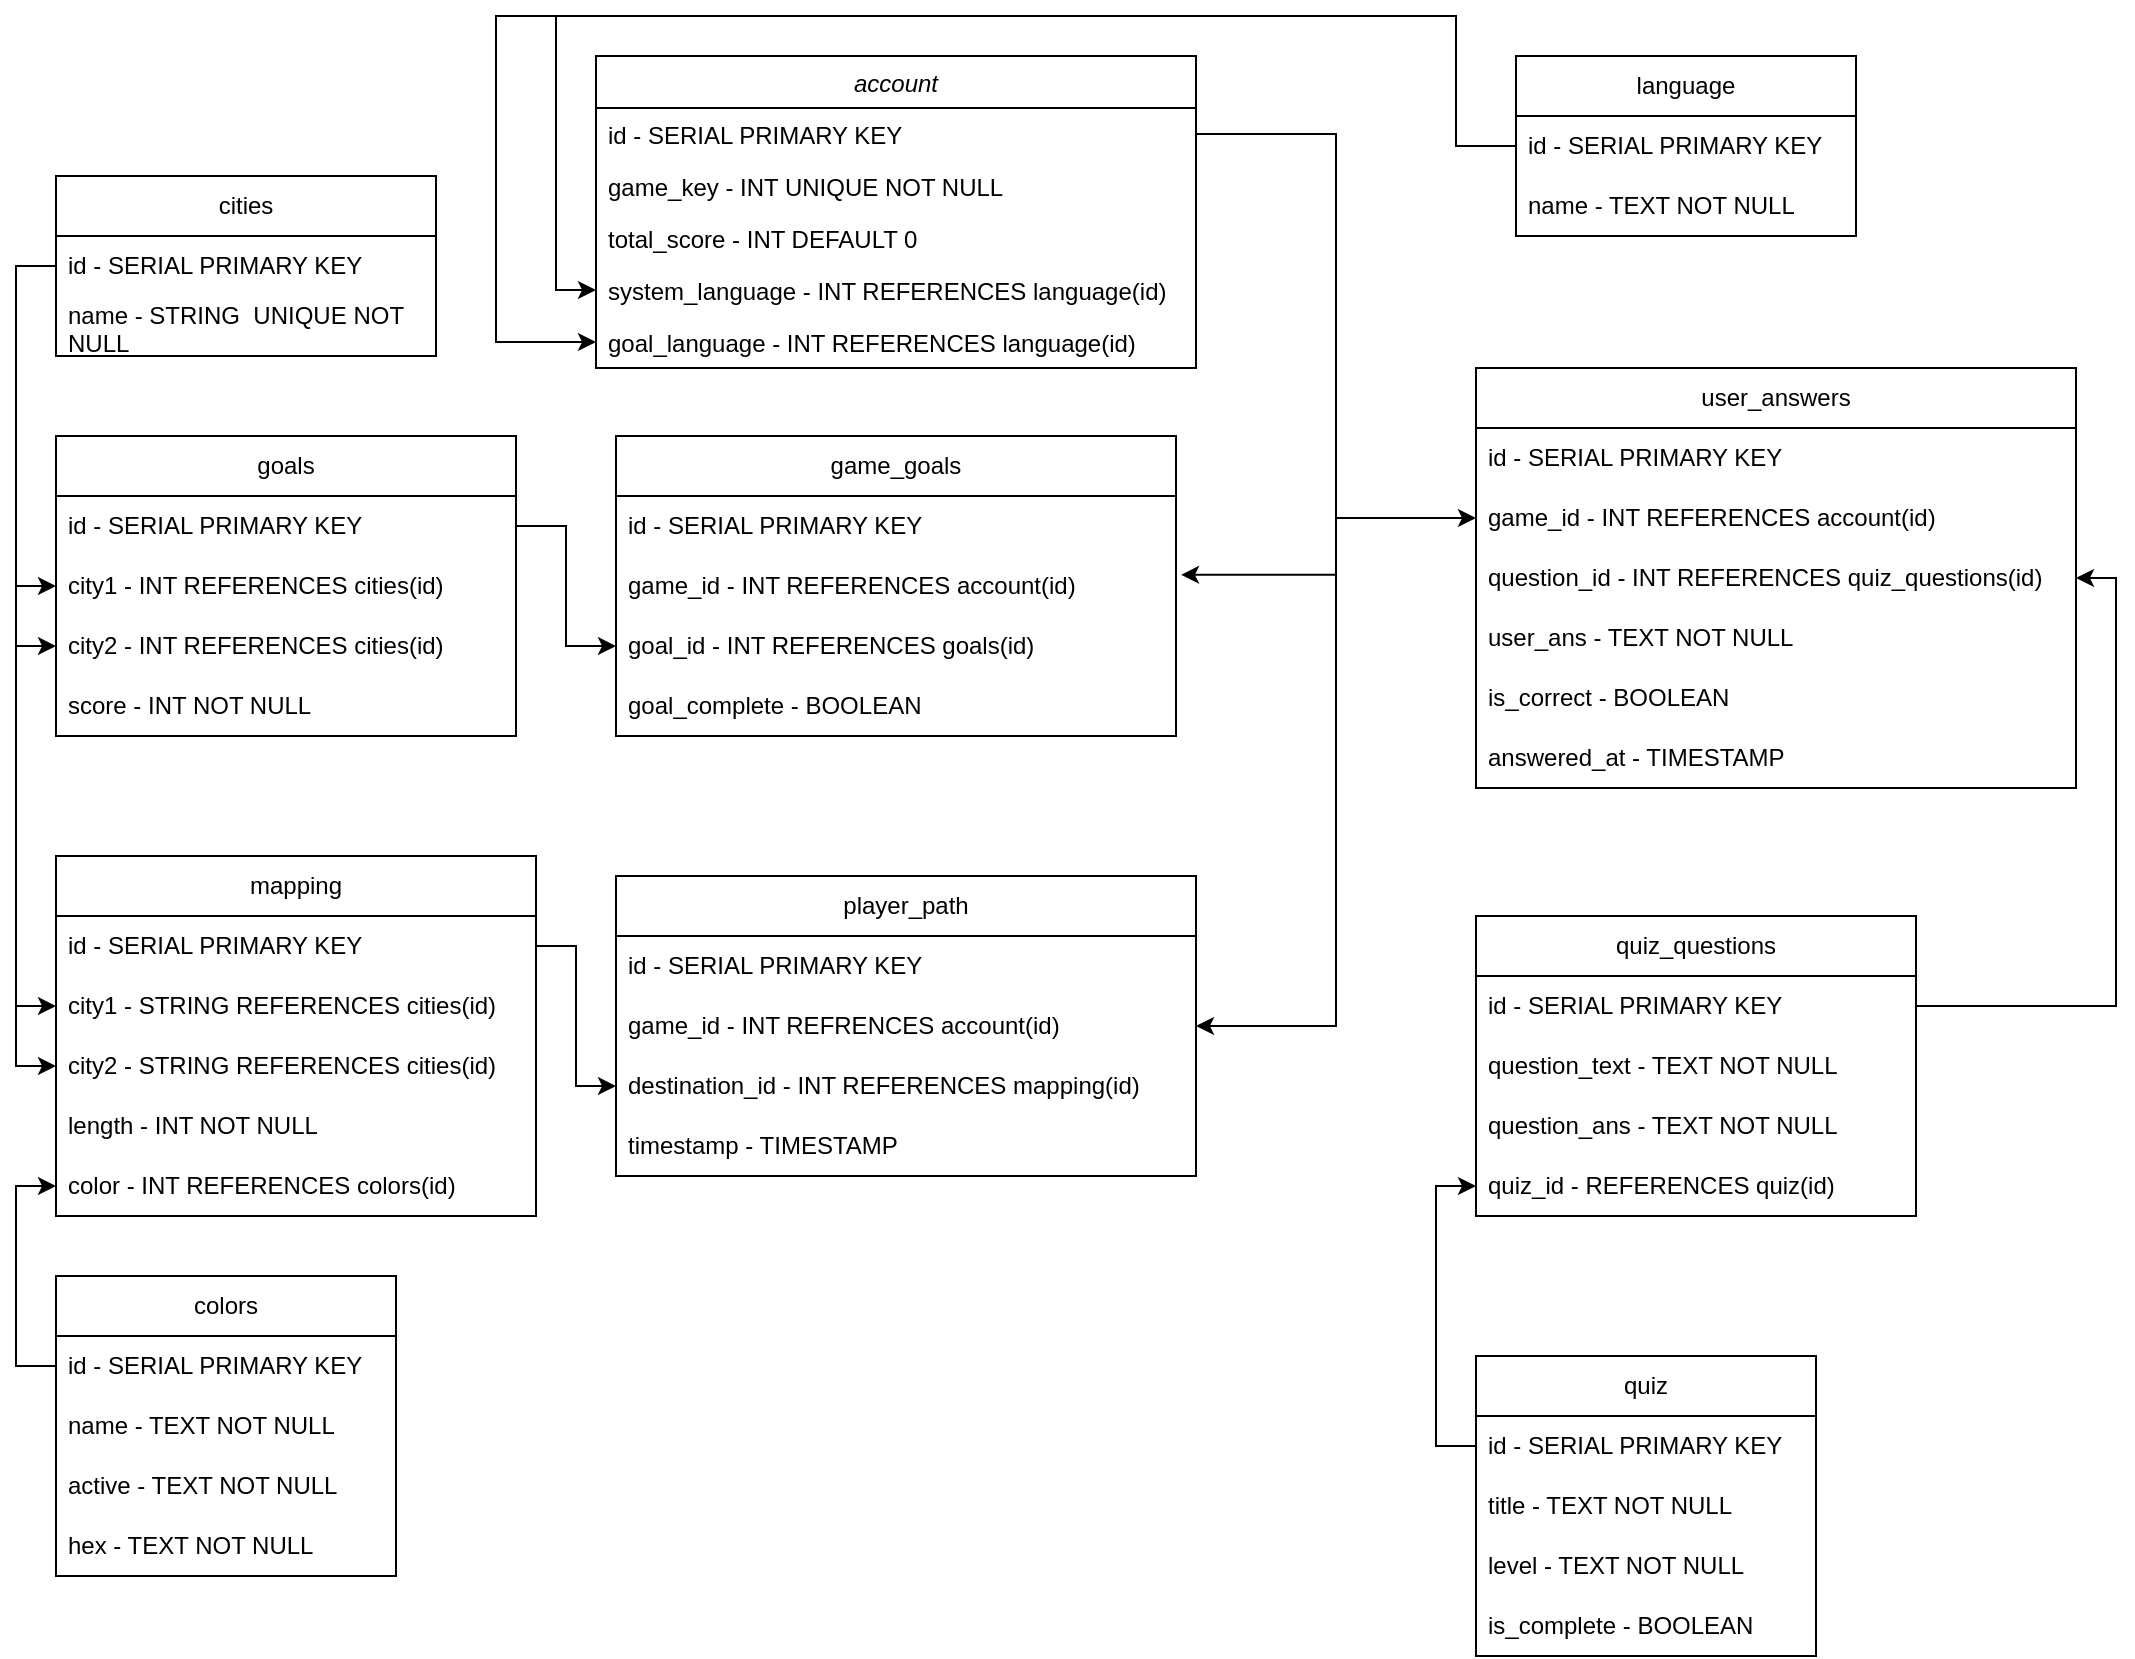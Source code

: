 <mxfile version="28.2.5">
  <diagram id="C5RBs43oDa-KdzZeNtuy" name="Page-1">
    <mxGraphModel dx="1215" dy="672" grid="1" gridSize="10" guides="1" tooltips="1" connect="1" arrows="1" fold="1" page="1" pageScale="1" pageWidth="1200" pageHeight="1169" math="0" shadow="0">
      <root>
        <mxCell id="WIyWlLk6GJQsqaUBKTNV-0" />
        <mxCell id="WIyWlLk6GJQsqaUBKTNV-1" parent="WIyWlLk6GJQsqaUBKTNV-0" />
        <mxCell id="zkfFHV4jXpPFQw0GAbJ--0" value="account&#xa;" style="swimlane;fontStyle=2;align=center;verticalAlign=top;childLayout=stackLayout;horizontal=1;startSize=26;horizontalStack=0;resizeParent=1;resizeLast=0;collapsible=1;marginBottom=0;rounded=0;shadow=0;strokeWidth=1;" parent="WIyWlLk6GJQsqaUBKTNV-1" vertex="1">
          <mxGeometry x="340" y="30" width="300" height="156" as="geometry">
            <mxRectangle x="230" y="140" width="160" height="26" as="alternateBounds" />
          </mxGeometry>
        </mxCell>
        <mxCell id="zkfFHV4jXpPFQw0GAbJ--1" value="id - SERIAL PRIMARY KEY" style="text;align=left;verticalAlign=top;spacingLeft=4;spacingRight=4;overflow=hidden;rotatable=0;points=[[0,0.5],[1,0.5]];portConstraint=eastwest;" parent="zkfFHV4jXpPFQw0GAbJ--0" vertex="1">
          <mxGeometry y="26" width="300" height="26" as="geometry" />
        </mxCell>
        <mxCell id="zkfFHV4jXpPFQw0GAbJ--2" value="game_key - INT UNIQUE NOT NULL " style="text;align=left;verticalAlign=top;spacingLeft=4;spacingRight=4;overflow=hidden;rotatable=0;points=[[0,0.5],[1,0.5]];portConstraint=eastwest;rounded=0;shadow=0;html=0;" parent="zkfFHV4jXpPFQw0GAbJ--0" vertex="1">
          <mxGeometry y="52" width="300" height="26" as="geometry" />
        </mxCell>
        <mxCell id="NQOYKawQRONFZC4zxhWt-35" value="total_score - INT DEFAULT 0" style="text;align=left;verticalAlign=top;spacingLeft=4;spacingRight=4;overflow=hidden;rotatable=0;points=[[0,0.5],[1,0.5]];portConstraint=eastwest;rounded=0;shadow=0;html=0;" parent="zkfFHV4jXpPFQw0GAbJ--0" vertex="1">
          <mxGeometry y="78" width="300" height="26" as="geometry" />
        </mxCell>
        <mxCell id="NQOYKawQRONFZC4zxhWt-42" value="system_language - INT REFERENCES language(id)" style="text;align=left;verticalAlign=top;spacingLeft=4;spacingRight=4;overflow=hidden;rotatable=0;points=[[0,0.5],[1,0.5]];portConstraint=eastwest;rounded=0;shadow=0;html=0;" parent="zkfFHV4jXpPFQw0GAbJ--0" vertex="1">
          <mxGeometry y="104" width="300" height="26" as="geometry" />
        </mxCell>
        <mxCell id="NQOYKawQRONFZC4zxhWt-43" value="goal_language - INT REFERENCES language(id)" style="text;align=left;verticalAlign=top;spacingLeft=4;spacingRight=4;overflow=hidden;rotatable=0;points=[[0,0.5],[1,0.5]];portConstraint=eastwest;rounded=0;shadow=0;html=0;" parent="zkfFHV4jXpPFQw0GAbJ--0" vertex="1">
          <mxGeometry y="130" width="300" height="26" as="geometry" />
        </mxCell>
        <mxCell id="NQOYKawQRONFZC4zxhWt-0" value="goals" style="swimlane;fontStyle=0;childLayout=stackLayout;horizontal=1;startSize=30;horizontalStack=0;resizeParent=1;resizeParentMax=0;resizeLast=0;collapsible=1;marginBottom=0;whiteSpace=wrap;html=1;" parent="WIyWlLk6GJQsqaUBKTNV-1" vertex="1">
          <mxGeometry x="70" y="220" width="230" height="150" as="geometry" />
        </mxCell>
        <mxCell id="NQOYKawQRONFZC4zxhWt-1" value="id - SERIAL PRIMARY KEY" style="text;strokeColor=none;fillColor=none;align=left;verticalAlign=middle;spacingLeft=4;spacingRight=4;overflow=hidden;points=[[0,0.5],[1,0.5]];portConstraint=eastwest;rotatable=0;whiteSpace=wrap;html=1;" parent="NQOYKawQRONFZC4zxhWt-0" vertex="1">
          <mxGeometry y="30" width="230" height="30" as="geometry" />
        </mxCell>
        <mxCell id="NQOYKawQRONFZC4zxhWt-2" value="city1 - INT REFERENCES cities(id)" style="text;strokeColor=none;fillColor=none;align=left;verticalAlign=middle;spacingLeft=4;spacingRight=4;overflow=hidden;points=[[0,0.5],[1,0.5]];portConstraint=eastwest;rotatable=0;whiteSpace=wrap;html=1;" parent="NQOYKawQRONFZC4zxhWt-0" vertex="1">
          <mxGeometry y="60" width="230" height="30" as="geometry" />
        </mxCell>
        <mxCell id="NQOYKawQRONFZC4zxhWt-3" value="city2 - INT REFERENCES cities(id)" style="text;strokeColor=none;fillColor=none;align=left;verticalAlign=middle;spacingLeft=4;spacingRight=4;overflow=hidden;points=[[0,0.5],[1,0.5]];portConstraint=eastwest;rotatable=0;whiteSpace=wrap;html=1;" parent="NQOYKawQRONFZC4zxhWt-0" vertex="1">
          <mxGeometry y="90" width="230" height="30" as="geometry" />
        </mxCell>
        <mxCell id="NQOYKawQRONFZC4zxhWt-8" value="score - INT NOT NULL" style="text;strokeColor=none;fillColor=none;align=left;verticalAlign=middle;spacingLeft=4;spacingRight=4;overflow=hidden;points=[[0,0.5],[1,0.5]];portConstraint=eastwest;rotatable=0;whiteSpace=wrap;html=1;" parent="NQOYKawQRONFZC4zxhWt-0" vertex="1">
          <mxGeometry y="120" width="230" height="30" as="geometry" />
        </mxCell>
        <mxCell id="NQOYKawQRONFZC4zxhWt-4" value="game_goals" style="swimlane;fontStyle=0;childLayout=stackLayout;horizontal=1;startSize=30;horizontalStack=0;resizeParent=1;resizeParentMax=0;resizeLast=0;collapsible=1;marginBottom=0;whiteSpace=wrap;html=1;" parent="WIyWlLk6GJQsqaUBKTNV-1" vertex="1">
          <mxGeometry x="350" y="220" width="280" height="150" as="geometry" />
        </mxCell>
        <mxCell id="NQOYKawQRONFZC4zxhWt-5" value="id - SERIAL PRIMARY KEY" style="text;strokeColor=none;fillColor=none;align=left;verticalAlign=middle;spacingLeft=4;spacingRight=4;overflow=hidden;points=[[0,0.5],[1,0.5]];portConstraint=eastwest;rotatable=0;whiteSpace=wrap;html=1;" parent="NQOYKawQRONFZC4zxhWt-4" vertex="1">
          <mxGeometry y="30" width="280" height="30" as="geometry" />
        </mxCell>
        <mxCell id="NQOYKawQRONFZC4zxhWt-6" value="game_id - INT REFERENCES account(id)" style="text;strokeColor=none;fillColor=none;align=left;verticalAlign=middle;spacingLeft=4;spacingRight=4;overflow=hidden;points=[[0,0.5],[1,0.5]];portConstraint=eastwest;rotatable=0;whiteSpace=wrap;html=1;" parent="NQOYKawQRONFZC4zxhWt-4" vertex="1">
          <mxGeometry y="60" width="280" height="30" as="geometry" />
        </mxCell>
        <mxCell id="NQOYKawQRONFZC4zxhWt-7" value="goal_id - INT REFERENCES goals(id)" style="text;strokeColor=none;fillColor=none;align=left;verticalAlign=middle;spacingLeft=4;spacingRight=4;overflow=hidden;points=[[0,0.5],[1,0.5]];portConstraint=eastwest;rotatable=0;whiteSpace=wrap;html=1;" parent="NQOYKawQRONFZC4zxhWt-4" vertex="1">
          <mxGeometry y="90" width="280" height="30" as="geometry" />
        </mxCell>
        <mxCell id="NQOYKawQRONFZC4zxhWt-9" value="goal_complete - BOOLEAN" style="text;strokeColor=none;fillColor=none;align=left;verticalAlign=middle;spacingLeft=4;spacingRight=4;overflow=hidden;points=[[0,0.5],[1,0.5]];portConstraint=eastwest;rotatable=0;whiteSpace=wrap;html=1;" parent="NQOYKawQRONFZC4zxhWt-4" vertex="1">
          <mxGeometry y="120" width="280" height="30" as="geometry" />
        </mxCell>
        <mxCell id="NQOYKawQRONFZC4zxhWt-11" value="cities" style="swimlane;fontStyle=0;childLayout=stackLayout;horizontal=1;startSize=30;horizontalStack=0;resizeParent=1;resizeParentMax=0;resizeLast=0;collapsible=1;marginBottom=0;whiteSpace=wrap;html=1;" parent="WIyWlLk6GJQsqaUBKTNV-1" vertex="1">
          <mxGeometry x="70" y="90" width="190" height="90" as="geometry" />
        </mxCell>
        <mxCell id="NQOYKawQRONFZC4zxhWt-12" value="id - SERIAL PRIMARY KEY" style="text;strokeColor=none;fillColor=none;align=left;verticalAlign=middle;spacingLeft=4;spacingRight=4;overflow=hidden;points=[[0,0.5],[1,0.5]];portConstraint=eastwest;rotatable=0;whiteSpace=wrap;html=1;" parent="NQOYKawQRONFZC4zxhWt-11" vertex="1">
          <mxGeometry y="30" width="190" height="30" as="geometry" />
        </mxCell>
        <mxCell id="NQOYKawQRONFZC4zxhWt-13" value="name - STRING &amp;nbsp;UNIQUE NOT NULL" style="text;strokeColor=none;fillColor=none;align=left;verticalAlign=middle;spacingLeft=4;spacingRight=4;overflow=hidden;points=[[0,0.5],[1,0.5]];portConstraint=eastwest;rotatable=0;whiteSpace=wrap;html=1;" parent="NQOYKawQRONFZC4zxhWt-11" vertex="1">
          <mxGeometry y="60" width="190" height="30" as="geometry" />
        </mxCell>
        <mxCell id="NQOYKawQRONFZC4zxhWt-15" style="edgeStyle=orthogonalEdgeStyle;rounded=0;orthogonalLoop=1;jettySize=auto;html=1;exitX=0;exitY=0.5;exitDx=0;exitDy=0;entryX=0;entryY=0.5;entryDx=0;entryDy=0;" parent="WIyWlLk6GJQsqaUBKTNV-1" source="NQOYKawQRONFZC4zxhWt-12" target="NQOYKawQRONFZC4zxhWt-2" edge="1">
          <mxGeometry relative="1" as="geometry" />
        </mxCell>
        <mxCell id="NQOYKawQRONFZC4zxhWt-16" style="edgeStyle=orthogonalEdgeStyle;rounded=0;orthogonalLoop=1;jettySize=auto;html=1;exitX=0;exitY=0.5;exitDx=0;exitDy=0;entryX=0;entryY=0.5;entryDx=0;entryDy=0;" parent="WIyWlLk6GJQsqaUBKTNV-1" source="NQOYKawQRONFZC4zxhWt-12" target="NQOYKawQRONFZC4zxhWt-3" edge="1">
          <mxGeometry relative="1" as="geometry" />
        </mxCell>
        <mxCell id="NQOYKawQRONFZC4zxhWt-18" style="edgeStyle=orthogonalEdgeStyle;rounded=0;orthogonalLoop=1;jettySize=auto;html=1;exitX=1;exitY=0.5;exitDx=0;exitDy=0;entryX=1.009;entryY=0.314;entryDx=0;entryDy=0;entryPerimeter=0;" parent="WIyWlLk6GJQsqaUBKTNV-1" source="zkfFHV4jXpPFQw0GAbJ--1" target="NQOYKawQRONFZC4zxhWt-6" edge="1">
          <mxGeometry relative="1" as="geometry">
            <Array as="points">
              <mxPoint x="710" y="69" />
              <mxPoint x="710" y="289" />
            </Array>
          </mxGeometry>
        </mxCell>
        <mxCell id="NQOYKawQRONFZC4zxhWt-19" style="edgeStyle=orthogonalEdgeStyle;rounded=0;orthogonalLoop=1;jettySize=auto;html=1;exitX=1;exitY=0.5;exitDx=0;exitDy=0;entryX=0;entryY=0.5;entryDx=0;entryDy=0;" parent="WIyWlLk6GJQsqaUBKTNV-1" source="NQOYKawQRONFZC4zxhWt-1" target="NQOYKawQRONFZC4zxhWt-7" edge="1">
          <mxGeometry relative="1" as="geometry" />
        </mxCell>
        <mxCell id="NQOYKawQRONFZC4zxhWt-20" value="mapping" style="swimlane;fontStyle=0;childLayout=stackLayout;horizontal=1;startSize=30;horizontalStack=0;resizeParent=1;resizeParentMax=0;resizeLast=0;collapsible=1;marginBottom=0;whiteSpace=wrap;html=1;" parent="WIyWlLk6GJQsqaUBKTNV-1" vertex="1">
          <mxGeometry x="70" y="430" width="240" height="180" as="geometry" />
        </mxCell>
        <mxCell id="NQOYKawQRONFZC4zxhWt-21" value="id - SERIAL PRIMARY KEY" style="text;strokeColor=none;fillColor=none;align=left;verticalAlign=middle;spacingLeft=4;spacingRight=4;overflow=hidden;points=[[0,0.5],[1,0.5]];portConstraint=eastwest;rotatable=0;whiteSpace=wrap;html=1;" parent="NQOYKawQRONFZC4zxhWt-20" vertex="1">
          <mxGeometry y="30" width="240" height="30" as="geometry" />
        </mxCell>
        <mxCell id="NQOYKawQRONFZC4zxhWt-22" value="city1 - STRING REFERENCES cities(id)" style="text;strokeColor=none;fillColor=none;align=left;verticalAlign=middle;spacingLeft=4;spacingRight=4;overflow=hidden;points=[[0,0.5],[1,0.5]];portConstraint=eastwest;rotatable=0;whiteSpace=wrap;html=1;" parent="NQOYKawQRONFZC4zxhWt-20" vertex="1">
          <mxGeometry y="60" width="240" height="30" as="geometry" />
        </mxCell>
        <mxCell id="NQOYKawQRONFZC4zxhWt-23" value="city2 - STRING REFERENCES cities(id)" style="text;strokeColor=none;fillColor=none;align=left;verticalAlign=middle;spacingLeft=4;spacingRight=4;overflow=hidden;points=[[0,0.5],[1,0.5]];portConstraint=eastwest;rotatable=0;whiteSpace=wrap;html=1;" parent="NQOYKawQRONFZC4zxhWt-20" vertex="1">
          <mxGeometry y="90" width="240" height="30" as="geometry" />
        </mxCell>
        <mxCell id="NQOYKawQRONFZC4zxhWt-24" value="length - INT NOT NULL" style="text;strokeColor=none;fillColor=none;align=left;verticalAlign=middle;spacingLeft=4;spacingRight=4;overflow=hidden;points=[[0,0.5],[1,0.5]];portConstraint=eastwest;rotatable=0;whiteSpace=wrap;html=1;" parent="NQOYKawQRONFZC4zxhWt-20" vertex="1">
          <mxGeometry y="120" width="240" height="30" as="geometry" />
        </mxCell>
        <mxCell id="NQOYKawQRONFZC4zxhWt-25" value="color - INT REFERENCES colors(id)" style="text;strokeColor=none;fillColor=none;align=left;verticalAlign=middle;spacingLeft=4;spacingRight=4;overflow=hidden;points=[[0,0.5],[1,0.5]];portConstraint=eastwest;rotatable=0;whiteSpace=wrap;html=1;" parent="NQOYKawQRONFZC4zxhWt-20" vertex="1">
          <mxGeometry y="150" width="240" height="30" as="geometry" />
        </mxCell>
        <mxCell id="NQOYKawQRONFZC4zxhWt-26" value="player_path" style="swimlane;fontStyle=0;childLayout=stackLayout;horizontal=1;startSize=30;horizontalStack=0;resizeParent=1;resizeParentMax=0;resizeLast=0;collapsible=1;marginBottom=0;whiteSpace=wrap;html=1;" parent="WIyWlLk6GJQsqaUBKTNV-1" vertex="1">
          <mxGeometry x="350" y="440" width="290" height="150" as="geometry" />
        </mxCell>
        <mxCell id="NQOYKawQRONFZC4zxhWt-27" value="id - SERIAL PRIMARY KEY" style="text;strokeColor=none;fillColor=none;align=left;verticalAlign=middle;spacingLeft=4;spacingRight=4;overflow=hidden;points=[[0,0.5],[1,0.5]];portConstraint=eastwest;rotatable=0;whiteSpace=wrap;html=1;" parent="NQOYKawQRONFZC4zxhWt-26" vertex="1">
          <mxGeometry y="30" width="290" height="30" as="geometry" />
        </mxCell>
        <mxCell id="NQOYKawQRONFZC4zxhWt-28" value="game_id - INT REFRENCES account(id)" style="text;strokeColor=none;fillColor=none;align=left;verticalAlign=middle;spacingLeft=4;spacingRight=4;overflow=hidden;points=[[0,0.5],[1,0.5]];portConstraint=eastwest;rotatable=0;whiteSpace=wrap;html=1;" parent="NQOYKawQRONFZC4zxhWt-26" vertex="1">
          <mxGeometry y="60" width="290" height="30" as="geometry" />
        </mxCell>
        <mxCell id="NQOYKawQRONFZC4zxhWt-29" value="destination_id - INT REFERENCES mapping(id)" style="text;strokeColor=none;fillColor=none;align=left;verticalAlign=middle;spacingLeft=4;spacingRight=4;overflow=hidden;points=[[0,0.5],[1,0.5]];portConstraint=eastwest;rotatable=0;whiteSpace=wrap;html=1;" parent="NQOYKawQRONFZC4zxhWt-26" vertex="1">
          <mxGeometry y="90" width="290" height="30" as="geometry" />
        </mxCell>
        <mxCell id="NQOYKawQRONFZC4zxhWt-30" value="timestamp - TIMESTAMP" style="text;strokeColor=none;fillColor=none;align=left;verticalAlign=middle;spacingLeft=4;spacingRight=4;overflow=hidden;points=[[0,0.5],[1,0.5]];portConstraint=eastwest;rotatable=0;whiteSpace=wrap;html=1;" parent="NQOYKawQRONFZC4zxhWt-26" vertex="1">
          <mxGeometry y="120" width="290" height="30" as="geometry" />
        </mxCell>
        <mxCell id="NQOYKawQRONFZC4zxhWt-31" style="edgeStyle=orthogonalEdgeStyle;rounded=0;orthogonalLoop=1;jettySize=auto;html=1;exitX=1;exitY=0.5;exitDx=0;exitDy=0;entryX=0;entryY=0.5;entryDx=0;entryDy=0;" parent="WIyWlLk6GJQsqaUBKTNV-1" source="NQOYKawQRONFZC4zxhWt-21" target="NQOYKawQRONFZC4zxhWt-29" edge="1">
          <mxGeometry relative="1" as="geometry" />
        </mxCell>
        <mxCell id="NQOYKawQRONFZC4zxhWt-32" style="edgeStyle=orthogonalEdgeStyle;rounded=0;orthogonalLoop=1;jettySize=auto;html=1;exitX=1;exitY=0.5;exitDx=0;exitDy=0;entryX=1;entryY=0.5;entryDx=0;entryDy=0;" parent="WIyWlLk6GJQsqaUBKTNV-1" source="zkfFHV4jXpPFQw0GAbJ--1" target="NQOYKawQRONFZC4zxhWt-28" edge="1">
          <mxGeometry relative="1" as="geometry">
            <Array as="points">
              <mxPoint x="710" y="69" />
              <mxPoint x="710" y="515" />
            </Array>
          </mxGeometry>
        </mxCell>
        <mxCell id="NQOYKawQRONFZC4zxhWt-33" style="edgeStyle=orthogonalEdgeStyle;rounded=0;orthogonalLoop=1;jettySize=auto;html=1;exitX=0;exitY=0.5;exitDx=0;exitDy=0;entryX=0;entryY=0.5;entryDx=0;entryDy=0;" parent="WIyWlLk6GJQsqaUBKTNV-1" source="NQOYKawQRONFZC4zxhWt-12" target="NQOYKawQRONFZC4zxhWt-22" edge="1">
          <mxGeometry relative="1" as="geometry" />
        </mxCell>
        <mxCell id="NQOYKawQRONFZC4zxhWt-34" style="edgeStyle=orthogonalEdgeStyle;rounded=0;orthogonalLoop=1;jettySize=auto;html=1;exitX=0;exitY=0.5;exitDx=0;exitDy=0;entryX=0;entryY=0.5;entryDx=0;entryDy=0;" parent="WIyWlLk6GJQsqaUBKTNV-1" source="NQOYKawQRONFZC4zxhWt-12" target="NQOYKawQRONFZC4zxhWt-23" edge="1">
          <mxGeometry relative="1" as="geometry" />
        </mxCell>
        <mxCell id="NQOYKawQRONFZC4zxhWt-36" value="colors" style="swimlane;fontStyle=0;childLayout=stackLayout;horizontal=1;startSize=30;horizontalStack=0;resizeParent=1;resizeParentMax=0;resizeLast=0;collapsible=1;marginBottom=0;whiteSpace=wrap;html=1;" parent="WIyWlLk6GJQsqaUBKTNV-1" vertex="1">
          <mxGeometry x="70" y="640" width="170" height="150" as="geometry" />
        </mxCell>
        <mxCell id="NQOYKawQRONFZC4zxhWt-37" value="id - SERIAL PRIMARY KEY" style="text;strokeColor=none;fillColor=none;align=left;verticalAlign=middle;spacingLeft=4;spacingRight=4;overflow=hidden;points=[[0,0.5],[1,0.5]];portConstraint=eastwest;rotatable=0;whiteSpace=wrap;html=1;" parent="NQOYKawQRONFZC4zxhWt-36" vertex="1">
          <mxGeometry y="30" width="170" height="30" as="geometry" />
        </mxCell>
        <mxCell id="NQOYKawQRONFZC4zxhWt-38" value="name - TEXT NOT NULL" style="text;strokeColor=none;fillColor=none;align=left;verticalAlign=middle;spacingLeft=4;spacingRight=4;overflow=hidden;points=[[0,0.5],[1,0.5]];portConstraint=eastwest;rotatable=0;whiteSpace=wrap;html=1;" parent="NQOYKawQRONFZC4zxhWt-36" vertex="1">
          <mxGeometry y="60" width="170" height="30" as="geometry" />
        </mxCell>
        <mxCell id="NQOYKawQRONFZC4zxhWt-39" value="active - TEXT NOT NULL" style="text;strokeColor=none;fillColor=none;align=left;verticalAlign=middle;spacingLeft=4;spacingRight=4;overflow=hidden;points=[[0,0.5],[1,0.5]];portConstraint=eastwest;rotatable=0;whiteSpace=wrap;html=1;" parent="NQOYKawQRONFZC4zxhWt-36" vertex="1">
          <mxGeometry y="90" width="170" height="30" as="geometry" />
        </mxCell>
        <mxCell id="NQOYKawQRONFZC4zxhWt-40" value="hex - TEXT NOT NULL" style="text;strokeColor=none;fillColor=none;align=left;verticalAlign=middle;spacingLeft=4;spacingRight=4;overflow=hidden;points=[[0,0.5],[1,0.5]];portConstraint=eastwest;rotatable=0;whiteSpace=wrap;html=1;" parent="NQOYKawQRONFZC4zxhWt-36" vertex="1">
          <mxGeometry y="120" width="170" height="30" as="geometry" />
        </mxCell>
        <mxCell id="NQOYKawQRONFZC4zxhWt-41" style="edgeStyle=orthogonalEdgeStyle;rounded=0;orthogonalLoop=1;jettySize=auto;html=1;exitX=0;exitY=0.5;exitDx=0;exitDy=0;entryX=0;entryY=0.5;entryDx=0;entryDy=0;" parent="WIyWlLk6GJQsqaUBKTNV-1" source="NQOYKawQRONFZC4zxhWt-37" target="NQOYKawQRONFZC4zxhWt-25" edge="1">
          <mxGeometry relative="1" as="geometry" />
        </mxCell>
        <mxCell id="NQOYKawQRONFZC4zxhWt-44" value="language" style="swimlane;fontStyle=0;childLayout=stackLayout;horizontal=1;startSize=30;horizontalStack=0;resizeParent=1;resizeParentMax=0;resizeLast=0;collapsible=1;marginBottom=0;whiteSpace=wrap;html=1;" parent="WIyWlLk6GJQsqaUBKTNV-1" vertex="1">
          <mxGeometry x="800" y="30" width="170" height="90" as="geometry" />
        </mxCell>
        <mxCell id="NQOYKawQRONFZC4zxhWt-45" value="id - SERIAL PRIMARY KEY" style="text;strokeColor=none;fillColor=none;align=left;verticalAlign=middle;spacingLeft=4;spacingRight=4;overflow=hidden;points=[[0,0.5],[1,0.5]];portConstraint=eastwest;rotatable=0;whiteSpace=wrap;html=1;" parent="NQOYKawQRONFZC4zxhWt-44" vertex="1">
          <mxGeometry y="30" width="170" height="30" as="geometry" />
        </mxCell>
        <mxCell id="NQOYKawQRONFZC4zxhWt-46" value="name - TEXT NOT NULL" style="text;strokeColor=none;fillColor=none;align=left;verticalAlign=middle;spacingLeft=4;spacingRight=4;overflow=hidden;points=[[0,0.5],[1,0.5]];portConstraint=eastwest;rotatable=0;whiteSpace=wrap;html=1;" parent="NQOYKawQRONFZC4zxhWt-44" vertex="1">
          <mxGeometry y="60" width="170" height="30" as="geometry" />
        </mxCell>
        <mxCell id="NQOYKawQRONFZC4zxhWt-48" style="edgeStyle=orthogonalEdgeStyle;rounded=0;orthogonalLoop=1;jettySize=auto;html=1;exitX=0;exitY=0.5;exitDx=0;exitDy=0;entryX=0;entryY=0.5;entryDx=0;entryDy=0;" parent="WIyWlLk6GJQsqaUBKTNV-1" source="NQOYKawQRONFZC4zxhWt-45" target="NQOYKawQRONFZC4zxhWt-42" edge="1">
          <mxGeometry relative="1" as="geometry">
            <Array as="points">
              <mxPoint x="770" y="75" />
              <mxPoint x="770" y="10" />
              <mxPoint x="320" y="10" />
              <mxPoint x="320" y="147" />
            </Array>
          </mxGeometry>
        </mxCell>
        <mxCell id="NQOYKawQRONFZC4zxhWt-49" style="edgeStyle=orthogonalEdgeStyle;rounded=0;orthogonalLoop=1;jettySize=auto;html=1;exitX=0;exitY=0.5;exitDx=0;exitDy=0;entryX=0;entryY=0.5;entryDx=0;entryDy=0;" parent="WIyWlLk6GJQsqaUBKTNV-1" target="NQOYKawQRONFZC4zxhWt-43" edge="1">
          <mxGeometry relative="1" as="geometry">
            <mxPoint x="770" y="75" as="sourcePoint" />
            <mxPoint x="310" y="173" as="targetPoint" />
            <Array as="points">
              <mxPoint x="770" y="10" />
              <mxPoint x="290" y="10" />
              <mxPoint x="290" y="173" />
            </Array>
          </mxGeometry>
        </mxCell>
        <mxCell id="NQOYKawQRONFZC4zxhWt-51" value="user_answers" style="swimlane;fontStyle=0;childLayout=stackLayout;horizontal=1;startSize=30;horizontalStack=0;resizeParent=1;resizeParentMax=0;resizeLast=0;collapsible=1;marginBottom=0;whiteSpace=wrap;html=1;" parent="WIyWlLk6GJQsqaUBKTNV-1" vertex="1">
          <mxGeometry x="780" y="186" width="300" height="210" as="geometry" />
        </mxCell>
        <mxCell id="NQOYKawQRONFZC4zxhWt-52" value="id - SERIAL PRIMARY KEY" style="text;strokeColor=none;fillColor=none;align=left;verticalAlign=middle;spacingLeft=4;spacingRight=4;overflow=hidden;points=[[0,0.5],[1,0.5]];portConstraint=eastwest;rotatable=0;whiteSpace=wrap;html=1;" parent="NQOYKawQRONFZC4zxhWt-51" vertex="1">
          <mxGeometry y="30" width="300" height="30" as="geometry" />
        </mxCell>
        <mxCell id="NQOYKawQRONFZC4zxhWt-53" value="game_id - INT REFERENCES account(id)" style="text;strokeColor=none;fillColor=none;align=left;verticalAlign=middle;spacingLeft=4;spacingRight=4;overflow=hidden;points=[[0,0.5],[1,0.5]];portConstraint=eastwest;rotatable=0;whiteSpace=wrap;html=1;" parent="NQOYKawQRONFZC4zxhWt-51" vertex="1">
          <mxGeometry y="60" width="300" height="30" as="geometry" />
        </mxCell>
        <mxCell id="NQOYKawQRONFZC4zxhWt-54" value="question_id - INT REFERENCES quiz_questions(id)" style="text;strokeColor=none;fillColor=none;align=left;verticalAlign=middle;spacingLeft=4;spacingRight=4;overflow=hidden;points=[[0,0.5],[1,0.5]];portConstraint=eastwest;rotatable=0;whiteSpace=wrap;html=1;" parent="NQOYKawQRONFZC4zxhWt-51" vertex="1">
          <mxGeometry y="90" width="300" height="30" as="geometry" />
        </mxCell>
        <mxCell id="NQOYKawQRONFZC4zxhWt-59" value="user_ans - TEXT NOT NULL" style="text;strokeColor=none;fillColor=none;align=left;verticalAlign=middle;spacingLeft=4;spacingRight=4;overflow=hidden;points=[[0,0.5],[1,0.5]];portConstraint=eastwest;rotatable=0;whiteSpace=wrap;html=1;" parent="NQOYKawQRONFZC4zxhWt-51" vertex="1">
          <mxGeometry y="120" width="300" height="30" as="geometry" />
        </mxCell>
        <mxCell id="NQOYKawQRONFZC4zxhWt-60" value="is_correct - BOOLEAN" style="text;strokeColor=none;fillColor=none;align=left;verticalAlign=middle;spacingLeft=4;spacingRight=4;overflow=hidden;points=[[0,0.5],[1,0.5]];portConstraint=eastwest;rotatable=0;whiteSpace=wrap;html=1;" parent="NQOYKawQRONFZC4zxhWt-51" vertex="1">
          <mxGeometry y="150" width="300" height="30" as="geometry" />
        </mxCell>
        <mxCell id="NQOYKawQRONFZC4zxhWt-61" value="answered_at - TIMESTAMP" style="text;strokeColor=none;fillColor=none;align=left;verticalAlign=middle;spacingLeft=4;spacingRight=4;overflow=hidden;points=[[0,0.5],[1,0.5]];portConstraint=eastwest;rotatable=0;whiteSpace=wrap;html=1;" parent="NQOYKawQRONFZC4zxhWt-51" vertex="1">
          <mxGeometry y="180" width="300" height="30" as="geometry" />
        </mxCell>
        <mxCell id="NQOYKawQRONFZC4zxhWt-55" value="quiz_questions" style="swimlane;fontStyle=0;childLayout=stackLayout;horizontal=1;startSize=30;horizontalStack=0;resizeParent=1;resizeParentMax=0;resizeLast=0;collapsible=1;marginBottom=0;whiteSpace=wrap;html=1;" parent="WIyWlLk6GJQsqaUBKTNV-1" vertex="1">
          <mxGeometry x="780" y="460" width="220" height="150" as="geometry" />
        </mxCell>
        <mxCell id="NQOYKawQRONFZC4zxhWt-56" value="id - SERIAL PRIMARY KEY" style="text;strokeColor=none;fillColor=none;align=left;verticalAlign=middle;spacingLeft=4;spacingRight=4;overflow=hidden;points=[[0,0.5],[1,0.5]];portConstraint=eastwest;rotatable=0;whiteSpace=wrap;html=1;" parent="NQOYKawQRONFZC4zxhWt-55" vertex="1">
          <mxGeometry y="30" width="220" height="30" as="geometry" />
        </mxCell>
        <mxCell id="NQOYKawQRONFZC4zxhWt-57" value="question_text - TEXT NOT NULL" style="text;strokeColor=none;fillColor=none;align=left;verticalAlign=middle;spacingLeft=4;spacingRight=4;overflow=hidden;points=[[0,0.5],[1,0.5]];portConstraint=eastwest;rotatable=0;whiteSpace=wrap;html=1;" parent="NQOYKawQRONFZC4zxhWt-55" vertex="1">
          <mxGeometry y="60" width="220" height="30" as="geometry" />
        </mxCell>
        <mxCell id="NQOYKawQRONFZC4zxhWt-58" value="question_ans - TEXT NOT NULL" style="text;strokeColor=none;fillColor=none;align=left;verticalAlign=middle;spacingLeft=4;spacingRight=4;overflow=hidden;points=[[0,0.5],[1,0.5]];portConstraint=eastwest;rotatable=0;whiteSpace=wrap;html=1;" parent="NQOYKawQRONFZC4zxhWt-55" vertex="1">
          <mxGeometry y="90" width="220" height="30" as="geometry" />
        </mxCell>
        <mxCell id="NQOYKawQRONFZC4zxhWt-62" value="quiz_id - REFERENCES quiz(id)" style="text;strokeColor=none;fillColor=none;align=left;verticalAlign=middle;spacingLeft=4;spacingRight=4;overflow=hidden;points=[[0,0.5],[1,0.5]];portConstraint=eastwest;rotatable=0;whiteSpace=wrap;html=1;" parent="NQOYKawQRONFZC4zxhWt-55" vertex="1">
          <mxGeometry y="120" width="220" height="30" as="geometry" />
        </mxCell>
        <mxCell id="NQOYKawQRONFZC4zxhWt-63" value="quiz" style="swimlane;fontStyle=0;childLayout=stackLayout;horizontal=1;startSize=30;horizontalStack=0;resizeParent=1;resizeParentMax=0;resizeLast=0;collapsible=1;marginBottom=0;whiteSpace=wrap;html=1;" parent="WIyWlLk6GJQsqaUBKTNV-1" vertex="1">
          <mxGeometry x="780" y="680" width="170" height="150" as="geometry" />
        </mxCell>
        <mxCell id="NQOYKawQRONFZC4zxhWt-64" value="id - SERIAL PRIMARY KEY" style="text;strokeColor=none;fillColor=none;align=left;verticalAlign=middle;spacingLeft=4;spacingRight=4;overflow=hidden;points=[[0,0.5],[1,0.5]];portConstraint=eastwest;rotatable=0;whiteSpace=wrap;html=1;" parent="NQOYKawQRONFZC4zxhWt-63" vertex="1">
          <mxGeometry y="30" width="170" height="30" as="geometry" />
        </mxCell>
        <mxCell id="NQOYKawQRONFZC4zxhWt-65" value="title - TEXT NOT NULL&amp;nbsp;" style="text;strokeColor=none;fillColor=none;align=left;verticalAlign=middle;spacingLeft=4;spacingRight=4;overflow=hidden;points=[[0,0.5],[1,0.5]];portConstraint=eastwest;rotatable=0;whiteSpace=wrap;html=1;" parent="NQOYKawQRONFZC4zxhWt-63" vertex="1">
          <mxGeometry y="60" width="170" height="30" as="geometry" />
        </mxCell>
        <mxCell id="NQOYKawQRONFZC4zxhWt-66" value="level - TEXT NOT NULL" style="text;strokeColor=none;fillColor=none;align=left;verticalAlign=middle;spacingLeft=4;spacingRight=4;overflow=hidden;points=[[0,0.5],[1,0.5]];portConstraint=eastwest;rotatable=0;whiteSpace=wrap;html=1;" parent="NQOYKawQRONFZC4zxhWt-63" vertex="1">
          <mxGeometry y="90" width="170" height="30" as="geometry" />
        </mxCell>
        <mxCell id="NQOYKawQRONFZC4zxhWt-70" value="is_complete - BOOLEAN" style="text;strokeColor=none;fillColor=none;align=left;verticalAlign=middle;spacingLeft=4;spacingRight=4;overflow=hidden;points=[[0,0.5],[1,0.5]];portConstraint=eastwest;rotatable=0;whiteSpace=wrap;html=1;" parent="NQOYKawQRONFZC4zxhWt-63" vertex="1">
          <mxGeometry y="120" width="170" height="30" as="geometry" />
        </mxCell>
        <mxCell id="NQOYKawQRONFZC4zxhWt-67" style="edgeStyle=orthogonalEdgeStyle;rounded=0;orthogonalLoop=1;jettySize=auto;html=1;exitX=0;exitY=0.5;exitDx=0;exitDy=0;entryX=0;entryY=0.5;entryDx=0;entryDy=0;" parent="WIyWlLk6GJQsqaUBKTNV-1" source="NQOYKawQRONFZC4zxhWt-64" target="NQOYKawQRONFZC4zxhWt-62" edge="1">
          <mxGeometry relative="1" as="geometry" />
        </mxCell>
        <mxCell id="NQOYKawQRONFZC4zxhWt-68" style="edgeStyle=orthogonalEdgeStyle;rounded=0;orthogonalLoop=1;jettySize=auto;html=1;exitX=1;exitY=0.5;exitDx=0;exitDy=0;entryX=0;entryY=0.5;entryDx=0;entryDy=0;" parent="WIyWlLk6GJQsqaUBKTNV-1" source="zkfFHV4jXpPFQw0GAbJ--1" target="NQOYKawQRONFZC4zxhWt-53" edge="1">
          <mxGeometry relative="1" as="geometry" />
        </mxCell>
        <mxCell id="NQOYKawQRONFZC4zxhWt-69" style="edgeStyle=orthogonalEdgeStyle;rounded=0;orthogonalLoop=1;jettySize=auto;html=1;exitX=1;exitY=0.5;exitDx=0;exitDy=0;entryX=1;entryY=0.5;entryDx=0;entryDy=0;" parent="WIyWlLk6GJQsqaUBKTNV-1" source="NQOYKawQRONFZC4zxhWt-56" target="NQOYKawQRONFZC4zxhWt-54" edge="1">
          <mxGeometry relative="1" as="geometry" />
        </mxCell>
      </root>
    </mxGraphModel>
  </diagram>
</mxfile>

